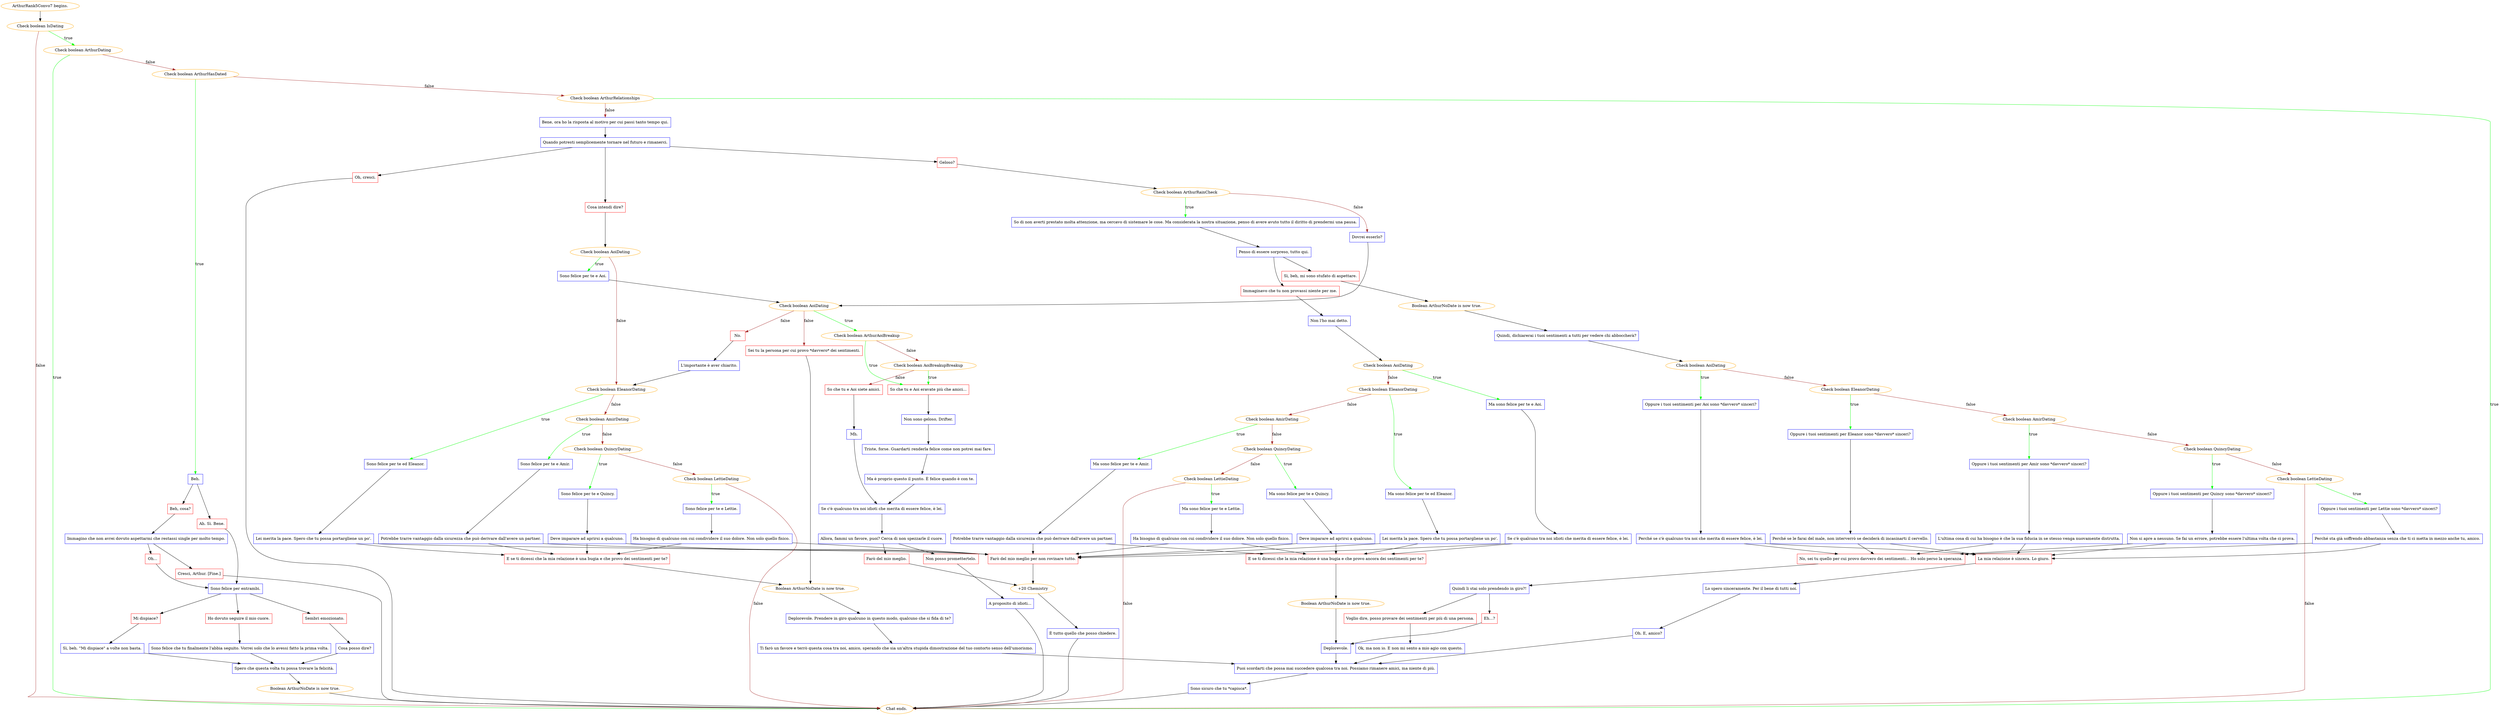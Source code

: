 digraph {
	"ArthurRank5Convo7 begins." [color=orange];
		"ArthurRank5Convo7 begins." -> j2287186983;
	j2287186983 [label="Check boolean IsDating",color=orange];
		j2287186983 -> j3366093715 [label=true,color=green];
		j2287186983 -> "Chat ends." [label=false,color=brown];
	j3366093715 [label="Check boolean ArthurDating",color=orange];
		j3366093715 -> "Chat ends." [label=true,color=green];
		j3366093715 -> j4249377294 [label=false,color=brown];
	"Chat ends." [color=orange];
	j4249377294 [label="Check boolean ArthurHasDated",color=orange];
		j4249377294 -> j835206752 [label=true,color=green];
		j4249377294 -> j780092072 [label=false,color=brown];
	j835206752 [label="Beh.",shape=box,color=blue];
		j835206752 -> j3052600322;
		j835206752 -> j4204036676;
	j780092072 [label="Check boolean ArthurRelationships",color=orange];
		j780092072 -> "Chat ends." [label=true,color=green];
		j780092072 -> j2670039670 [label=false,color=brown];
	j3052600322 [label="Beh, cosa?",shape=box,color=red];
		j3052600322 -> j3174537588;
	j4204036676 [label="Ah. Sì. Bene.",shape=box,color=red];
		j4204036676 -> j2632433784;
	j2670039670 [label="Bene, ora ho la risposta al motivo per cui passi tanto tempo qui.",shape=box,color=blue];
		j2670039670 -> j3339058479;
	j3174537588 [label="Immagino che non avrei dovuto aspettarmi che restassi single per molto tempo.",shape=box,color=blue];
		j3174537588 -> j1578065534;
		j3174537588 -> j3829370117;
	j2632433784 [label="Sono felice per entrambi.",shape=box,color=blue];
		j2632433784 -> j2389846445;
		j2632433784 -> j1402458616;
		j2632433784 -> j4214625905;
	j3339058479 [label="Quando potresti semplicemente tornare nel futuro e rimanerci.",shape=box,color=blue];
		j3339058479 -> j358406246;
		j3339058479 -> j2936981186;
		j3339058479 -> j3824969007;
	j1578065534 [label="Cresci, Arthur. [Fine.]",shape=box,color=red];
		j1578065534 -> "Chat ends.";
	j3829370117 [label="Oh...",shape=box,color=red];
		j3829370117 -> j2632433784;
	j2389846445 [label="Sembri emozionato.",shape=box,color=red];
		j2389846445 -> j4247448547;
	j1402458616 [label="Mi dispiace?",shape=box,color=red];
		j1402458616 -> j2687923536;
	j4214625905 [label="Ho dovuto seguire il mio cuore.",shape=box,color=red];
		j4214625905 -> j2107314455;
	j358406246 [label="Oh, cresci.",shape=box,color=red];
		j358406246 -> "Chat ends.";
	j2936981186 [label="Geloso?",shape=box,color=red];
		j2936981186 -> j1819643693;
	j3824969007 [label="Cosa intendi dire?",shape=box,color=red];
		j3824969007 -> j1872707844;
	j4247448547 [label="Cosa posso dire?",shape=box,color=blue];
		j4247448547 -> j3918231335;
	j2687923536 [label="Sì, beh. \"Mi dispiace\" a volte non basta.",shape=box,color=blue];
		j2687923536 -> j3918231335;
	j2107314455 [label="Sono felice che tu finalmente l'abbia seguito. Vorrei solo che lo avessi fatto la prima volta.",shape=box,color=blue];
		j2107314455 -> j3918231335;
	j1819643693 [label="Check boolean ArthurRainCheck",color=orange];
		j1819643693 -> j2483025247 [label=true,color=green];
		j1819643693 -> j3679207150 [label=false,color=brown];
	j1872707844 [label="Check boolean AoiDating",color=orange];
		j1872707844 -> j3338033805 [label=true,color=green];
		j1872707844 -> j1314868176 [label=false,color=brown];
	j3918231335 [label="Spero che questa volta tu possa trovare la felicità.",shape=box,color=blue];
		j3918231335 -> j2533691464;
	j2483025247 [label="So di non averti prestato molta attenzione, ma cercavo di sistemare le cose. Ma considerata la nostra situazione, penso di avere avuto tutto il diritto di prendermi una pausa.",shape=box,color=blue];
		j2483025247 -> j1419398976;
	j3679207150 [label="Dovrei esserlo?",shape=box,color=blue];
		j3679207150 -> j1137287632;
	j3338033805 [label="Sono felice per te e Aoi.",shape=box,color=blue];
		j3338033805 -> j1137287632;
	j1314868176 [label="Check boolean EleanorDating",color=orange];
		j1314868176 -> j1982643462 [label=true,color=green];
		j1314868176 -> j2360902743 [label=false,color=brown];
	j2533691464 [label="Boolean ArthurNoDate is now true.",color=orange];
		j2533691464 -> "Chat ends.";
	j1419398976 [label="Penso di essere sorpreso, tutto qui.",shape=box,color=blue];
		j1419398976 -> j153443264;
		j1419398976 -> j3410091176;
	j1137287632 [label="Check boolean AoiDating",color=orange];
		j1137287632 -> j645055810 [label=true,color=green];
		j1137287632 -> j555080535 [label=false,color=brown];
		j1137287632 -> j4193499622 [label=false,color=brown];
	j1982643462 [label="Sono felice per te ed Eleanor.",shape=box,color=blue];
		j1982643462 -> j3894011212;
	j2360902743 [label="Check boolean AmirDating",color=orange];
		j2360902743 -> j2785583046 [label=true,color=green];
		j2360902743 -> j3619615241 [label=false,color=brown];
	j153443264 [label="Immaginavo che tu non provassi niente per me.",shape=box,color=red];
		j153443264 -> j3467558443;
	j3410091176 [label="Sì, beh, mi sono stufato di aspettare.",shape=box,color=red];
		j3410091176 -> j2385947209;
	j645055810 [label="Check boolean ArthurAoiBreakup",color=orange];
		j645055810 -> j1918954675 [label=true,color=green];
		j645055810 -> j977240989 [label=false,color=brown];
	j555080535 [label="No.",shape=box,color=red];
		j555080535 -> j513792438;
	j4193499622 [label="Sei tu la persona per cui provo *davvero* dei sentimenti.",shape=box,color=red];
		j4193499622 -> j893485332;
	j3894011212 [label="Lei merita la pace. Spero che tu possa portargliene un po'.",shape=box,color=blue];
		j3894011212 -> j2889624421;
		j3894011212 -> j1717256436;
	j2785583046 [label="Sono felice per te e Amir.",shape=box,color=blue];
		j2785583046 -> j4287477977;
	j3619615241 [label="Check boolean QuincyDating",color=orange];
		j3619615241 -> j3716783488 [label=true,color=green];
		j3619615241 -> j2880943410 [label=false,color=brown];
	j3467558443 [label="Non l'ho mai detto.",shape=box,color=blue];
		j3467558443 -> j699370226;
	j2385947209 [label="Boolean ArthurNoDate is now true.",color=orange];
		j2385947209 -> j3926687271;
	j1918954675 [label="So che tu e Aoi eravate più che amici...",shape=box,color=red];
		j1918954675 -> j716046128;
	j977240989 [label="Check boolean AoiBreakupBreakup",color=orange];
		j977240989 -> j1918954675 [label=true,color=green];
		j977240989 -> j1403246970 [label=false,color=brown];
	j513792438 [label="L'importante è aver chiarito.",shape=box,color=blue];
		j513792438 -> j1314868176;
	j893485332 [label="Boolean ArthurNoDate is now true.",color=orange];
		j893485332 -> j4164003774;
	j2889624421 [label="Farò del mio meglio per non rovinare tutto.",shape=box,color=red];
		j2889624421 -> j877715212;
	j1717256436 [label="E se ti dicessi che la mia relazione è una bugia e che provo dei sentimenti per te?",shape=box,color=red];
		j1717256436 -> j893485332;
	j4287477977 [label="Potrebbe trarre vantaggio dalla sicurezza che può derivare dall'avere un partner.",shape=box,color=blue];
		j4287477977 -> j1717256436;
		j4287477977 -> j2889624421;
	j3716783488 [label="Sono felice per te e Quincy.",shape=box,color=blue];
		j3716783488 -> j1432466073;
	j2880943410 [label="Check boolean LettieDating",color=orange];
		j2880943410 -> j1562226094 [label=true,color=green];
		j2880943410 -> "Chat ends." [label=false,color=brown];
	j699370226 [label="Check boolean AoiDating",color=orange];
		j699370226 -> j1848046569 [label=true,color=green];
		j699370226 -> j4192573990 [label=false,color=brown];
	j3926687271 [label="Quindi, dichiarerai i tuoi sentimenti a tutti per vedere chi abboccherà?",shape=box,color=blue];
		j3926687271 -> j2614230410;
	j716046128 [label="Non sono geloso, Drifter.",shape=box,color=blue];
		j716046128 -> j1233276457;
	j1403246970 [label="So che tu e Aoi siete amici.",shape=box,color=red];
		j1403246970 -> j682998251;
	j4164003774 [label="Deplorevole. Prendere in giro qualcuno in questo modo, qualcuno che si fida di te?",shape=box,color=blue];
		j4164003774 -> j2299335062;
	j877715212 [label="+20 Chemistry",color=orange];
		j877715212 -> j529806490;
	j1432466073 [label="Deve imparare ad aprirsi a qualcuno.",shape=box,color=blue];
		j1432466073 -> j1717256436;
		j1432466073 -> j2889624421;
	j1562226094 [label="Sono felice per te e Lettie.",shape=box,color=blue];
		j1562226094 -> j4113020333;
	j1848046569 [label="Ma sono felice per te e Aoi.",shape=box,color=blue];
		j1848046569 -> j1722386699;
	j4192573990 [label="Check boolean EleanorDating",color=orange];
		j4192573990 -> j3924361366 [label=true,color=green];
		j4192573990 -> j2085135710 [label=false,color=brown];
	j2614230410 [label="Check boolean AoiDating",color=orange];
		j2614230410 -> j3153405710 [label=true,color=green];
		j2614230410 -> j2346094008 [label=false,color=brown];
	j1233276457 [label="Triste, forse. Guardarti renderla felice come non potrei mai fare.",shape=box,color=blue];
		j1233276457 -> j901645269;
	j682998251 [label="Mh.",shape=box,color=blue];
		j682998251 -> j3858487938;
	j2299335062 [label="Ti farò un favore e terrò questa cosa tra noi, amico, sperando che sia un'altra stupida dimostrazione del tuo contorto senso dell'umorismo.",shape=box,color=blue];
		j2299335062 -> j443298718;
	j529806490 [label="È tutto quello che posso chiedere.",shape=box,color=blue];
		j529806490 -> "Chat ends.";
	j4113020333 [label="Ha bisogno di qualcuno con cui condividere il suo dolore. Non solo quello fisico.",shape=box,color=blue];
		j4113020333 -> j1717256436;
		j4113020333 -> j2889624421;
	j1722386699 [label="Se c'è qualcuno tra noi idioti che merita di essere felice, è lei.",shape=box,color=blue];
		j1722386699 -> j2889624421;
		j1722386699 -> j827128084;
	j3924361366 [label="Ma sono felice per te ed Eleanor.",shape=box,color=blue];
		j3924361366 -> j501572331;
	j2085135710 [label="Check boolean AmirDating",color=orange];
		j2085135710 -> j1385749341 [label=true,color=green];
		j2085135710 -> j2837699176 [label=false,color=brown];
	j3153405710 [label="Oppure i tuoi sentimenti per Aoi sono *davvero* sinceri?",shape=box,color=blue];
		j3153405710 -> j2829769569;
	j2346094008 [label="Check boolean EleanorDating",color=orange];
		j2346094008 -> j796944205 [label=true,color=green];
		j2346094008 -> j375238909 [label=false,color=brown];
	j901645269 [label="Ma è proprio questo il punto. È felice quando è con te.",shape=box,color=blue];
		j901645269 -> j3858487938;
	j3858487938 [label="Se c'è qualcuno tra noi idioti che merita di essere felice, è lei.",shape=box,color=blue];
		j3858487938 -> j1132710794;
	j443298718 [label="Puoi scordarti che possa mai succedere qualcosa tra noi. Possiamo rimanere amici, ma niente di più.",shape=box,color=blue];
		j443298718 -> j3098385101;
	j827128084 [label="E se ti dicessi che la mia relazione è una bugia e che provo ancora dei sentimenti per te?",shape=box,color=red];
		j827128084 -> j1350285809;
	j501572331 [label="Lei merita la pace. Spero che tu possa portargliene un po'.",shape=box,color=blue];
		j501572331 -> j827128084;
		j501572331 -> j2889624421;
	j1385749341 [label="Ma sono felice per te e Amir.",shape=box,color=blue];
		j1385749341 -> j1995115183;
	j2837699176 [label="Check boolean QuincyDating",color=orange];
		j2837699176 -> j2846167480 [label=true,color=green];
		j2837699176 -> j3311803142 [label=false,color=brown];
	j2829769569 [label="Perché se c'è qualcuno tra noi che merita di essere felice, è lei.",shape=box,color=blue];
		j2829769569 -> j3742343002;
		j2829769569 -> j1170963193;
	j796944205 [label="Oppure i tuoi sentimenti per Eleanor sono *davvero* sinceri?",shape=box,color=blue];
		j796944205 -> j280269702;
	j375238909 [label="Check boolean AmirDating",color=orange];
		j375238909 -> j4027429926 [label=true,color=green];
		j375238909 -> j2380864102 [label=false,color=brown];
	j1132710794 [label="Allora, fammi un favore, puoi? Cerca di non spezzarle il cuore.",shape=box,color=blue];
		j1132710794 -> j2800718927;
		j1132710794 -> j418685654;
	j3098385101 [label="Sono sicuro che tu *capisca*.",shape=box,color=blue];
		j3098385101 -> "Chat ends.";
	j1350285809 [label="Boolean ArthurNoDate is now true.",color=orange];
		j1350285809 -> j741754002;
	j1995115183 [label="Potrebbe trarre vantaggio dalla sicurezza che può derivare dall'avere un partner.",shape=box,color=blue];
		j1995115183 -> j2889624421;
		j1995115183 -> j827128084;
	j2846167480 [label="Ma sono felice per te e Quincy.",shape=box,color=blue];
		j2846167480 -> j3623820811;
	j3311803142 [label="Check boolean LettieDating",color=orange];
		j3311803142 -> j2574596881 [label=true,color=green];
		j3311803142 -> "Chat ends." [label=false,color=brown];
	j3742343002 [label="No, sei tu quello per cui provo davvero dei sentimenti... Ho solo perso la speranza.",shape=box,color=red];
		j3742343002 -> j724269888;
	j1170963193 [label="La mia relazione è sincera. Lo giuro.",shape=box,color=red];
		j1170963193 -> j4063178662;
	j280269702 [label="Perché se le farai del male, non interverrò se deciderà di incasinarti il ​​cervello.",shape=box,color=blue];
		j280269702 -> j3742343002;
		j280269702 -> j1170963193;
	j4027429926 [label="Oppure i tuoi sentimenti per Amir sono *davvero* sinceri?",shape=box,color=blue];
		j4027429926 -> j1402736021;
	j2380864102 [label="Check boolean QuincyDating",color=orange];
		j2380864102 -> j1350182700 [label=true,color=green];
		j2380864102 -> j284065050 [label=false,color=brown];
	j2800718927 [label="Farò del mio meglio.",shape=box,color=red];
		j2800718927 -> j877715212;
	j418685654 [label="Non posso promettertelo.",shape=box,color=red];
		j418685654 -> j907090535;
	j741754002 [label="Deplorevole.",shape=box,color=blue];
		j741754002 -> j443298718;
	j3623820811 [label="Deve imparare ad aprirsi a qualcuno.",shape=box,color=blue];
		j3623820811 -> j2889624421;
		j3623820811 -> j827128084;
	j2574596881 [label="Ma sono felice per te e Lettie.",shape=box,color=blue];
		j2574596881 -> j1676266720;
	j724269888 [label="Quindi li stai solo prendendo in giro?!",shape=box,color=blue];
		j724269888 -> j3324689584;
		j724269888 -> j2275035497;
	j4063178662 [label="Lo spero sinceramente. Per il bene di tutti noi.",shape=box,color=blue];
		j4063178662 -> j2514141479;
	j1402736021 [label="L'ultima cosa di cui ha bisogno è che la sua fiducia in se stesso venga nuovamente distrutta.",shape=box,color=blue];
		j1402736021 -> j3742343002;
		j1402736021 -> j1170963193;
	j1350182700 [label="Oppure i tuoi sentimenti per Quincy sono *davvero* sinceri?",shape=box,color=blue];
		j1350182700 -> j3272114823;
	j284065050 [label="Check boolean LettieDating",color=orange];
		j284065050 -> j3795770488 [label=true,color=green];
		j284065050 -> "Chat ends." [label=false,color=brown];
	j907090535 [label="A proposito di idioti...",shape=box,color=blue];
		j907090535 -> "Chat ends.";
	j1676266720 [label="Ha bisogno di qualcuno con cui condividere il suo dolore. Non solo quello fisico.",shape=box,color=blue];
		j1676266720 -> j2889624421;
		j1676266720 -> j827128084;
	j3324689584 [label="Eh...?",shape=box,color=red];
		j3324689584 -> j741754002;
	j2275035497 [label="Voglio dire, posso provare dei sentimenti per più di una persona.",shape=box,color=red];
		j2275035497 -> j4260939685;
	j2514141479 [label="Oh. E, amico?",shape=box,color=blue];
		j2514141479 -> j443298718;
	j3272114823 [label="Non si apre a nessuno. Se fai un errore, potrebbe essere l'ultima volta che ci prova.",shape=box,color=blue];
		j3272114823 -> j3742343002;
		j3272114823 -> j1170963193;
	j3795770488 [label="Oppure i tuoi sentimenti per Lettie sono *davvero* sinceri?",shape=box,color=blue];
		j3795770488 -> j1532145941;
	j4260939685 [label="Ok, ma non io. E non mi sento a mio agio con questo.",shape=box,color=blue];
		j4260939685 -> j443298718;
	j1532145941 [label="Perché sta già soffrendo abbastanza senza che ti ci metta in mezzo anche tu, amico.",shape=box,color=blue];
		j1532145941 -> j3742343002;
		j1532145941 -> j1170963193;
}